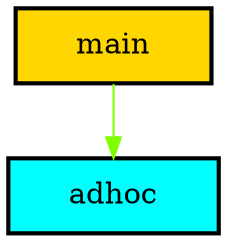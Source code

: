 digraph "Diagram of: TestMain" {
    node [margin="0.4,0.1"
         ,style=filled];
    1 [label=adhoc
      ,shape=box
      ,fillcolor=cyan
      ,style="filled,bold"];
    2 [label=main
      ,shape=box
      ,fillcolor=gold
      ,style="filled,bold"];
    2 -> 1 [penwidth=1
           ,color=chartreuse];
}
